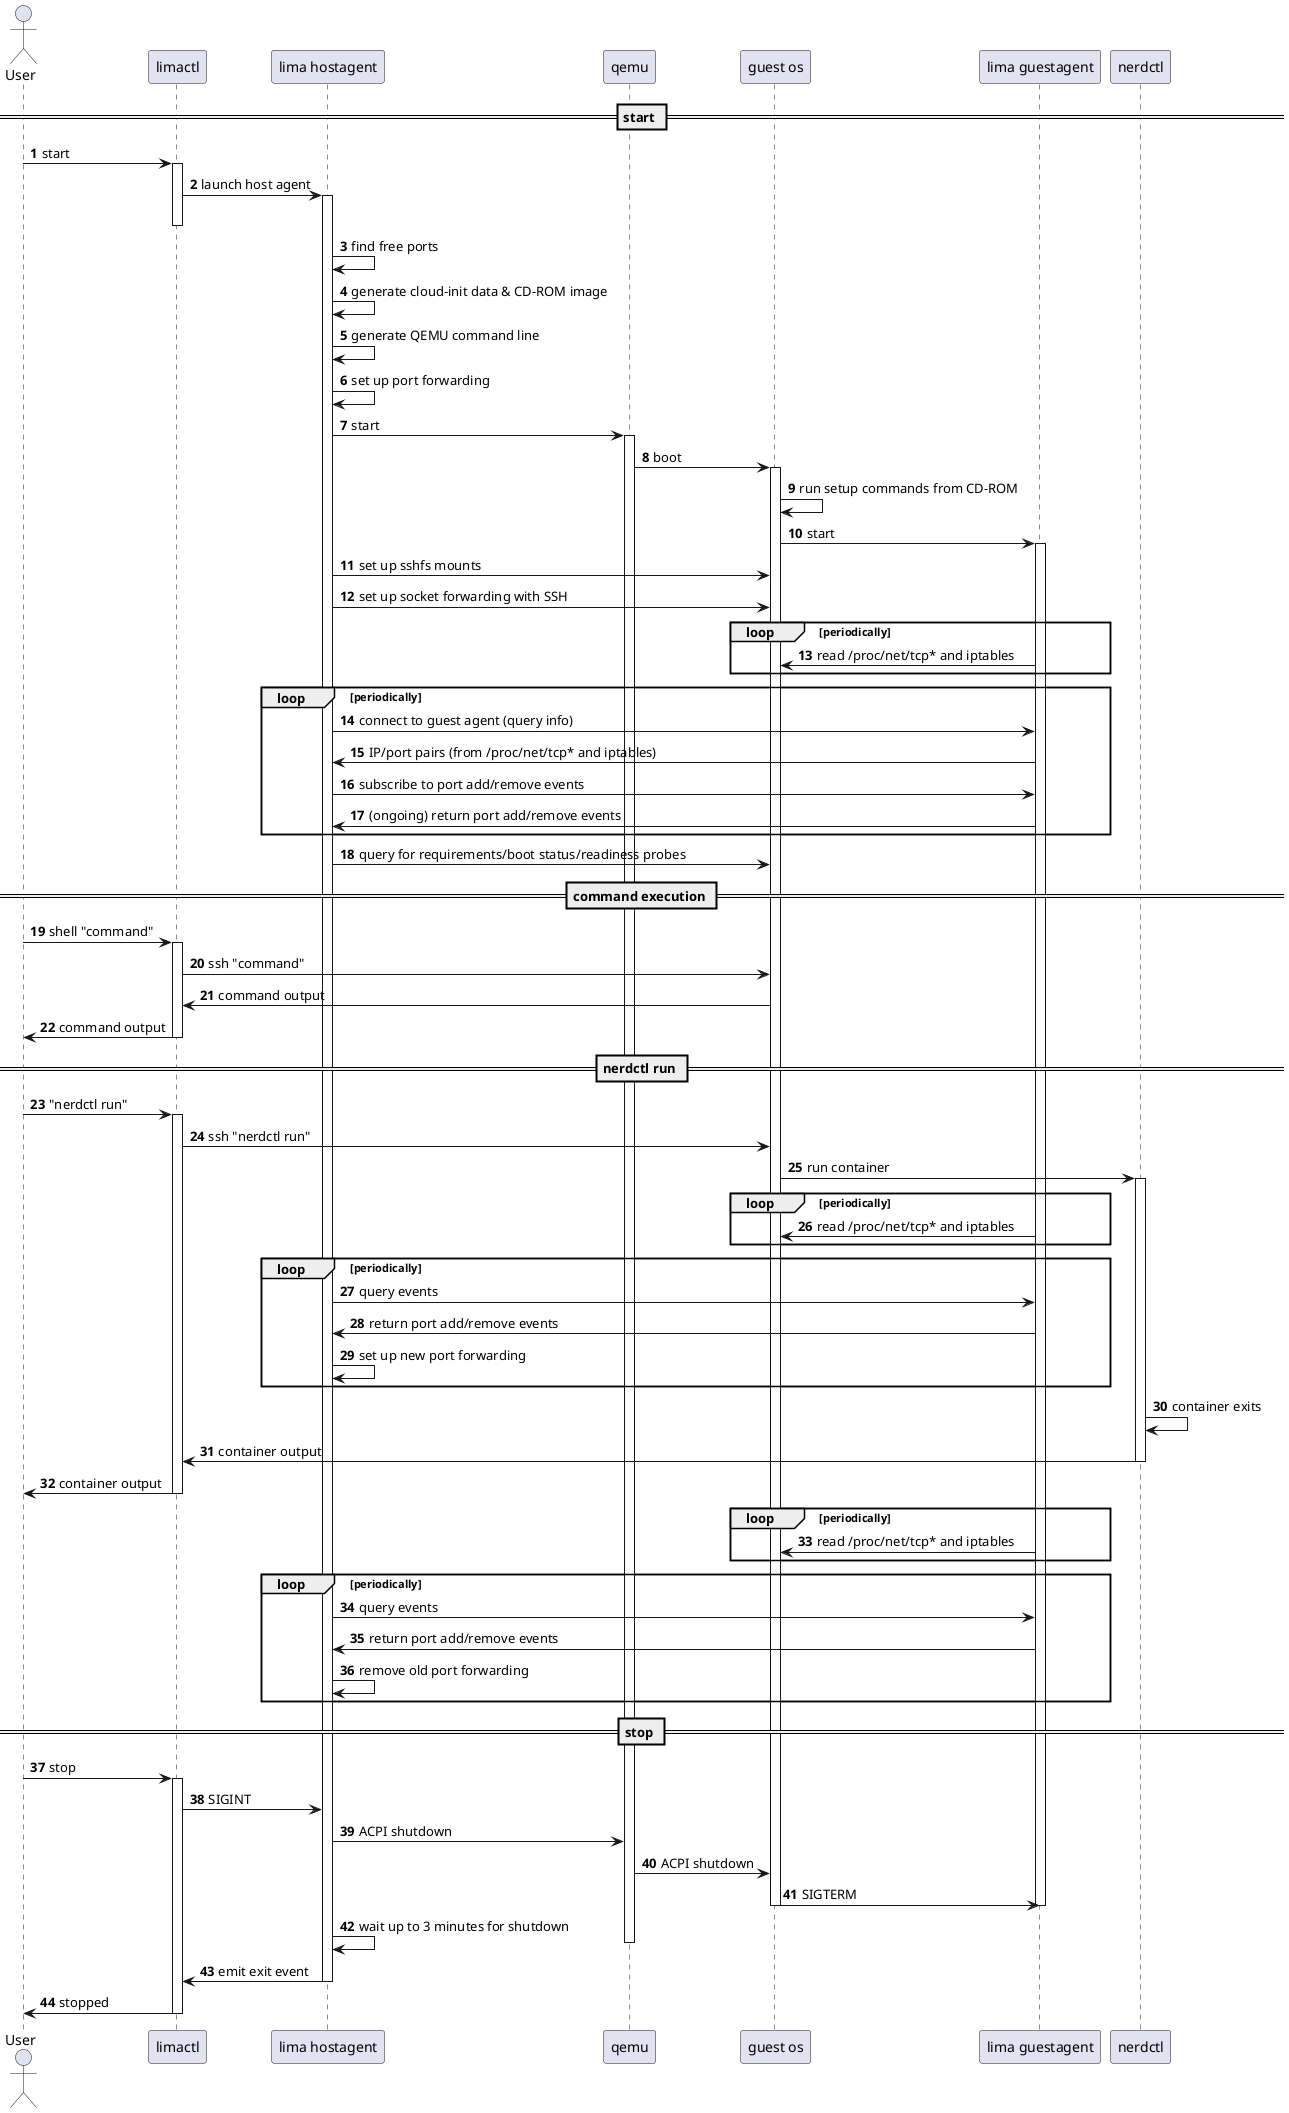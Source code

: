 @startuml
'https://plantuml.com/sequence-diagram

autonumber

actor User
participant limactl
participant "lima hostagent"
participant qemu
participant "guest os"
participant "lima guestagent"
participant nerdctl

== start ==

User -> limactl: start
activate limactl
limactl -> "lima hostagent": launch host agent
activate "lima hostagent"
deactivate limactl
"lima hostagent" -> "lima hostagent": find free ports
"lima hostagent" -> "lima hostagent": generate cloud-init data & CD-ROM image
"lima hostagent" -> "lima hostagent": generate QEMU command line
"lima hostagent" -> "lima hostagent": set up port forwarding
"lima hostagent" -> qemu: start
activate qemu
qemu -> "guest os": boot
activate "guest os"
"guest os" -> "guest os": run setup commands from CD-ROM
"guest os" -> "lima guestagent": start
activate "lima guestagent"
"lima hostagent" -> "guest os": set up sshfs mounts
"lima hostagent" -> "guest os": set up socket forwarding with SSH
loop periodically
"lima guestagent" -> "guest os": read /proc/net/tcp* and iptables
end loop
loop periodically
"lima hostagent" -> "lima guestagent": connect to guest agent (query info)
"lima guestagent" -> "lima hostagent": IP/port pairs (from /proc/net/tcp* and iptables)
"lima hostagent" -> "lima guestagent": subscribe to port add/remove events
"lima guestagent" -> "lima hostagent": (ongoing) return port add/remove events
end loop
"lima hostagent" -> "guest os": query for requirements/boot status/readiness probes

== command execution ==

User -> limactl: shell "command"
activate limactl
limactl -> "guest os": ssh "command"
"guest os" -> limactl: command output
limactl -> User: command output
deactivate limactl

== nerdctl run ==

User -> limactl: "nerdctl run"
activate limactl
limactl -> "guest os": ssh "nerdctl run"
"guest os" -> nerdctl: run container
activate nerdctl
loop periodically
"lima guestagent" -> "guest os": read /proc/net/tcp* and iptables
end loop
loop periodically
"lima hostagent" -> "lima guestagent": query events
"lima guestagent" -> "lima hostagent": return port add/remove events
"lima hostagent" -> "lima hostagent": set up new port forwarding
end loop
nerdctl -> nerdctl: container exits
nerdctl -> limactl: container output
deactivate nerdctl
limactl -> User: container output
deactivate limactl
loop periodically
"lima guestagent" -> "guest os": read /proc/net/tcp* and iptables
end loop
loop periodically
"lima hostagent" -> "lima guestagent": query events
"lima guestagent" -> "lima hostagent": return port add/remove events
"lima hostagent" -> "lima hostagent": remove old port forwarding
end loop

== stop ==

User -> limactl: stop
activate limactl
limactl -> "lima hostagent": SIGINT
"lima hostagent" -> qemu: ACPI shutdown
qemu -> "guest os": ACPI shutdown
"guest os" -> "lima guestagent": SIGTERM
deactivate "lima guestagent"
deactivate "guest os"
"lima hostagent" -> "lima hostagent": wait up to 3 minutes for shutdown
deactivate qemu
"lima hostagent" -> limactl: emit exit event
deactivate "lima hostagent"
limactl -> User: stopped
deactivate limactl
@enduml
